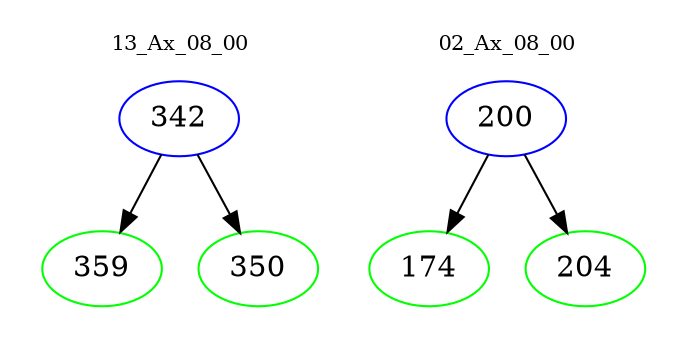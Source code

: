 digraph{
subgraph cluster_0 {
color = white
label = "13_Ax_08_00";
fontsize=10;
T0_342 [label="342", color="blue"]
T0_342 -> T0_359 [color="black"]
T0_359 [label="359", color="green"]
T0_342 -> T0_350 [color="black"]
T0_350 [label="350", color="green"]
}
subgraph cluster_1 {
color = white
label = "02_Ax_08_00";
fontsize=10;
T1_200 [label="200", color="blue"]
T1_200 -> T1_174 [color="black"]
T1_174 [label="174", color="green"]
T1_200 -> T1_204 [color="black"]
T1_204 [label="204", color="green"]
}
}
